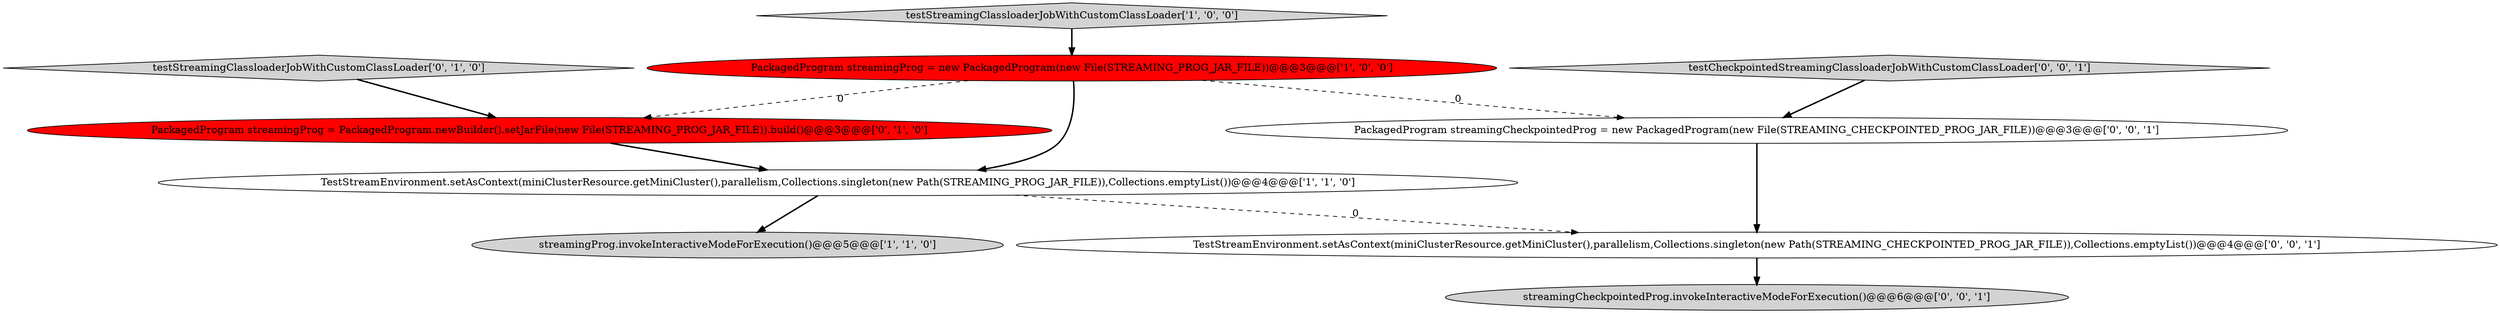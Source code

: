 digraph {
6 [style = filled, label = "streamingCheckpointedProg.invokeInteractiveModeForExecution()@@@6@@@['0', '0', '1']", fillcolor = lightgray, shape = ellipse image = "AAA0AAABBB3BBB"];
3 [style = filled, label = "PackagedProgram streamingProg = new PackagedProgram(new File(STREAMING_PROG_JAR_FILE))@@@3@@@['1', '0', '0']", fillcolor = red, shape = ellipse image = "AAA1AAABBB1BBB"];
7 [style = filled, label = "TestStreamEnvironment.setAsContext(miniClusterResource.getMiniCluster(),parallelism,Collections.singleton(new Path(STREAMING_CHECKPOINTED_PROG_JAR_FILE)),Collections.emptyList())@@@4@@@['0', '0', '1']", fillcolor = white, shape = ellipse image = "AAA0AAABBB3BBB"];
4 [style = filled, label = "testStreamingClassloaderJobWithCustomClassLoader['0', '1', '0']", fillcolor = lightgray, shape = diamond image = "AAA0AAABBB2BBB"];
5 [style = filled, label = "PackagedProgram streamingProg = PackagedProgram.newBuilder().setJarFile(new File(STREAMING_PROG_JAR_FILE)).build()@@@3@@@['0', '1', '0']", fillcolor = red, shape = ellipse image = "AAA1AAABBB2BBB"];
0 [style = filled, label = "TestStreamEnvironment.setAsContext(miniClusterResource.getMiniCluster(),parallelism,Collections.singleton(new Path(STREAMING_PROG_JAR_FILE)),Collections.emptyList())@@@4@@@['1', '1', '0']", fillcolor = white, shape = ellipse image = "AAA0AAABBB1BBB"];
9 [style = filled, label = "testCheckpointedStreamingClassloaderJobWithCustomClassLoader['0', '0', '1']", fillcolor = lightgray, shape = diamond image = "AAA0AAABBB3BBB"];
1 [style = filled, label = "testStreamingClassloaderJobWithCustomClassLoader['1', '0', '0']", fillcolor = lightgray, shape = diamond image = "AAA0AAABBB1BBB"];
2 [style = filled, label = "streamingProg.invokeInteractiveModeForExecution()@@@5@@@['1', '1', '0']", fillcolor = lightgray, shape = ellipse image = "AAA0AAABBB1BBB"];
8 [style = filled, label = "PackagedProgram streamingCheckpointedProg = new PackagedProgram(new File(STREAMING_CHECKPOINTED_PROG_JAR_FILE))@@@3@@@['0', '0', '1']", fillcolor = white, shape = ellipse image = "AAA0AAABBB3BBB"];
1->3 [style = bold, label=""];
3->5 [style = dashed, label="0"];
3->8 [style = dashed, label="0"];
7->6 [style = bold, label=""];
5->0 [style = bold, label=""];
0->7 [style = dashed, label="0"];
9->8 [style = bold, label=""];
4->5 [style = bold, label=""];
3->0 [style = bold, label=""];
8->7 [style = bold, label=""];
0->2 [style = bold, label=""];
}
